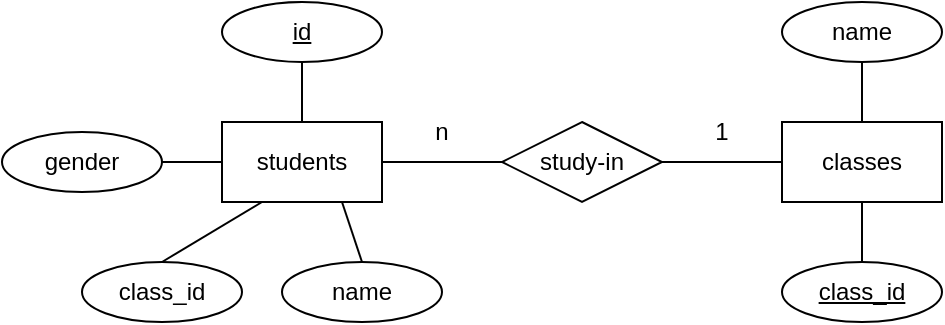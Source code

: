 <mxfile version="15.8.9" type="github">
  <diagram id="R2lEEEUBdFMjLlhIrx00" name="Page-1">
    <mxGraphModel dx="926" dy="537" grid="1" gridSize="10" guides="1" tooltips="1" connect="1" arrows="1" fold="1" page="1" pageScale="1" pageWidth="850" pageHeight="1100" math="0" shadow="0" extFonts="Permanent Marker^https://fonts.googleapis.com/css?family=Permanent+Marker">
      <root>
        <mxCell id="0" />
        <mxCell id="1" parent="0" />
        <mxCell id="7xI7vnY9X8rRT4jJvqEV-51" value="students" style="rounded=0;whiteSpace=wrap;html=1;" vertex="1" parent="1">
          <mxGeometry x="120" y="240" width="80" height="40" as="geometry" />
        </mxCell>
        <mxCell id="7xI7vnY9X8rRT4jJvqEV-52" value="" style="endArrow=none;html=1;rounded=0;exitX=0.5;exitY=0;exitDx=0;exitDy=0;" edge="1" parent="1" source="7xI7vnY9X8rRT4jJvqEV-51" target="7xI7vnY9X8rRT4jJvqEV-53">
          <mxGeometry width="50" height="50" relative="1" as="geometry">
            <mxPoint x="400" y="390" as="sourcePoint" />
            <mxPoint x="160" y="200" as="targetPoint" />
          </mxGeometry>
        </mxCell>
        <mxCell id="7xI7vnY9X8rRT4jJvqEV-53" value="&lt;u&gt;id&lt;/u&gt;" style="ellipse;whiteSpace=wrap;html=1;" vertex="1" parent="1">
          <mxGeometry x="120" y="180" width="80" height="30" as="geometry" />
        </mxCell>
        <mxCell id="7xI7vnY9X8rRT4jJvqEV-55" value="" style="endArrow=none;html=1;rounded=0;exitX=0.75;exitY=1;exitDx=0;exitDy=0;entryX=0.5;entryY=0;entryDx=0;entryDy=0;" edge="1" parent="1" source="7xI7vnY9X8rRT4jJvqEV-51" target="7xI7vnY9X8rRT4jJvqEV-56">
          <mxGeometry width="50" height="50" relative="1" as="geometry">
            <mxPoint x="400" y="390" as="sourcePoint" />
            <mxPoint x="160" y="310" as="targetPoint" />
          </mxGeometry>
        </mxCell>
        <mxCell id="7xI7vnY9X8rRT4jJvqEV-56" value="name" style="ellipse;whiteSpace=wrap;html=1;" vertex="1" parent="1">
          <mxGeometry x="150" y="310" width="80" height="30" as="geometry" />
        </mxCell>
        <mxCell id="7xI7vnY9X8rRT4jJvqEV-57" value="" style="endArrow=none;html=1;rounded=0;exitX=0;exitY=0.5;exitDx=0;exitDy=0;" edge="1" parent="1" source="7xI7vnY9X8rRT4jJvqEV-51" target="7xI7vnY9X8rRT4jJvqEV-58">
          <mxGeometry width="50" height="50" relative="1" as="geometry">
            <mxPoint x="400" y="390" as="sourcePoint" />
            <mxPoint x="80" y="260" as="targetPoint" />
          </mxGeometry>
        </mxCell>
        <mxCell id="7xI7vnY9X8rRT4jJvqEV-58" value="gender" style="ellipse;whiteSpace=wrap;html=1;" vertex="1" parent="1">
          <mxGeometry x="10" y="245" width="80" height="30" as="geometry" />
        </mxCell>
        <mxCell id="7xI7vnY9X8rRT4jJvqEV-59" value="" style="endArrow=none;html=1;rounded=0;entryX=0.25;entryY=1;entryDx=0;entryDy=0;exitX=0.5;exitY=0;exitDx=0;exitDy=0;" edge="1" parent="1" source="7xI7vnY9X8rRT4jJvqEV-61" target="7xI7vnY9X8rRT4jJvqEV-51">
          <mxGeometry width="50" height="50" relative="1" as="geometry">
            <mxPoint x="110" y="310" as="sourcePoint" />
            <mxPoint x="450" y="340" as="targetPoint" />
          </mxGeometry>
        </mxCell>
        <mxCell id="7xI7vnY9X8rRT4jJvqEV-61" value="class_id" style="ellipse;whiteSpace=wrap;html=1;" vertex="1" parent="1">
          <mxGeometry x="50" y="310" width="80" height="30" as="geometry" />
        </mxCell>
        <mxCell id="7xI7vnY9X8rRT4jJvqEV-62" value="study-in" style="rhombus;whiteSpace=wrap;html=1;" vertex="1" parent="1">
          <mxGeometry x="260" y="240" width="80" height="40" as="geometry" />
        </mxCell>
        <mxCell id="7xI7vnY9X8rRT4jJvqEV-65" value="" style="endArrow=none;html=1;rounded=0;exitX=0;exitY=0.5;exitDx=0;exitDy=0;entryX=1;entryY=0.5;entryDx=0;entryDy=0;" edge="1" parent="1" source="7xI7vnY9X8rRT4jJvqEV-62" target="7xI7vnY9X8rRT4jJvqEV-51">
          <mxGeometry width="50" height="50" relative="1" as="geometry">
            <mxPoint x="400" y="390" as="sourcePoint" />
            <mxPoint x="450" y="340" as="targetPoint" />
          </mxGeometry>
        </mxCell>
        <mxCell id="7xI7vnY9X8rRT4jJvqEV-66" value="" style="endArrow=none;html=1;rounded=0;exitX=1;exitY=0.5;exitDx=0;exitDy=0;entryX=0;entryY=0.5;entryDx=0;entryDy=0;" edge="1" parent="1" source="7xI7vnY9X8rRT4jJvqEV-62" target="7xI7vnY9X8rRT4jJvqEV-68">
          <mxGeometry width="50" height="50" relative="1" as="geometry">
            <mxPoint x="400" y="390" as="sourcePoint" />
            <mxPoint x="400" y="260" as="targetPoint" />
          </mxGeometry>
        </mxCell>
        <mxCell id="7xI7vnY9X8rRT4jJvqEV-68" value="classes" style="rounded=0;whiteSpace=wrap;html=1;" vertex="1" parent="1">
          <mxGeometry x="400" y="240" width="80" height="40" as="geometry" />
        </mxCell>
        <mxCell id="7xI7vnY9X8rRT4jJvqEV-69" value="1" style="text;html=1;strokeColor=none;fillColor=none;align=center;verticalAlign=middle;whiteSpace=wrap;rounded=0;" vertex="1" parent="1">
          <mxGeometry x="340" y="230" width="60" height="30" as="geometry" />
        </mxCell>
        <mxCell id="7xI7vnY9X8rRT4jJvqEV-71" value="n" style="text;html=1;strokeColor=none;fillColor=none;align=center;verticalAlign=middle;whiteSpace=wrap;rounded=0;" vertex="1" parent="1">
          <mxGeometry x="200" y="230" width="60" height="30" as="geometry" />
        </mxCell>
        <mxCell id="7xI7vnY9X8rRT4jJvqEV-72" value="" style="endArrow=none;html=1;rounded=0;entryX=0.5;entryY=1;entryDx=0;entryDy=0;exitX=0.5;exitY=0;exitDx=0;exitDy=0;" edge="1" parent="1" source="7xI7vnY9X8rRT4jJvqEV-73" target="7xI7vnY9X8rRT4jJvqEV-68">
          <mxGeometry width="50" height="50" relative="1" as="geometry">
            <mxPoint x="440" y="320" as="sourcePoint" />
            <mxPoint x="450" y="340" as="targetPoint" />
          </mxGeometry>
        </mxCell>
        <mxCell id="7xI7vnY9X8rRT4jJvqEV-73" value="&lt;u&gt;class_id&lt;/u&gt;" style="ellipse;whiteSpace=wrap;html=1;" vertex="1" parent="1">
          <mxGeometry x="400" y="310" width="80" height="30" as="geometry" />
        </mxCell>
        <mxCell id="7xI7vnY9X8rRT4jJvqEV-74" value="name" style="ellipse;whiteSpace=wrap;html=1;" vertex="1" parent="1">
          <mxGeometry x="400" y="180" width="80" height="30" as="geometry" />
        </mxCell>
        <mxCell id="7xI7vnY9X8rRT4jJvqEV-75" value="" style="endArrow=none;html=1;rounded=0;exitX=0.5;exitY=0;exitDx=0;exitDy=0;entryX=0.5;entryY=1;entryDx=0;entryDy=0;" edge="1" parent="1" source="7xI7vnY9X8rRT4jJvqEV-68" target="7xI7vnY9X8rRT4jJvqEV-74">
          <mxGeometry width="50" height="50" relative="1" as="geometry">
            <mxPoint x="400" y="390" as="sourcePoint" />
            <mxPoint x="450" y="340" as="targetPoint" />
          </mxGeometry>
        </mxCell>
      </root>
    </mxGraphModel>
  </diagram>
</mxfile>
